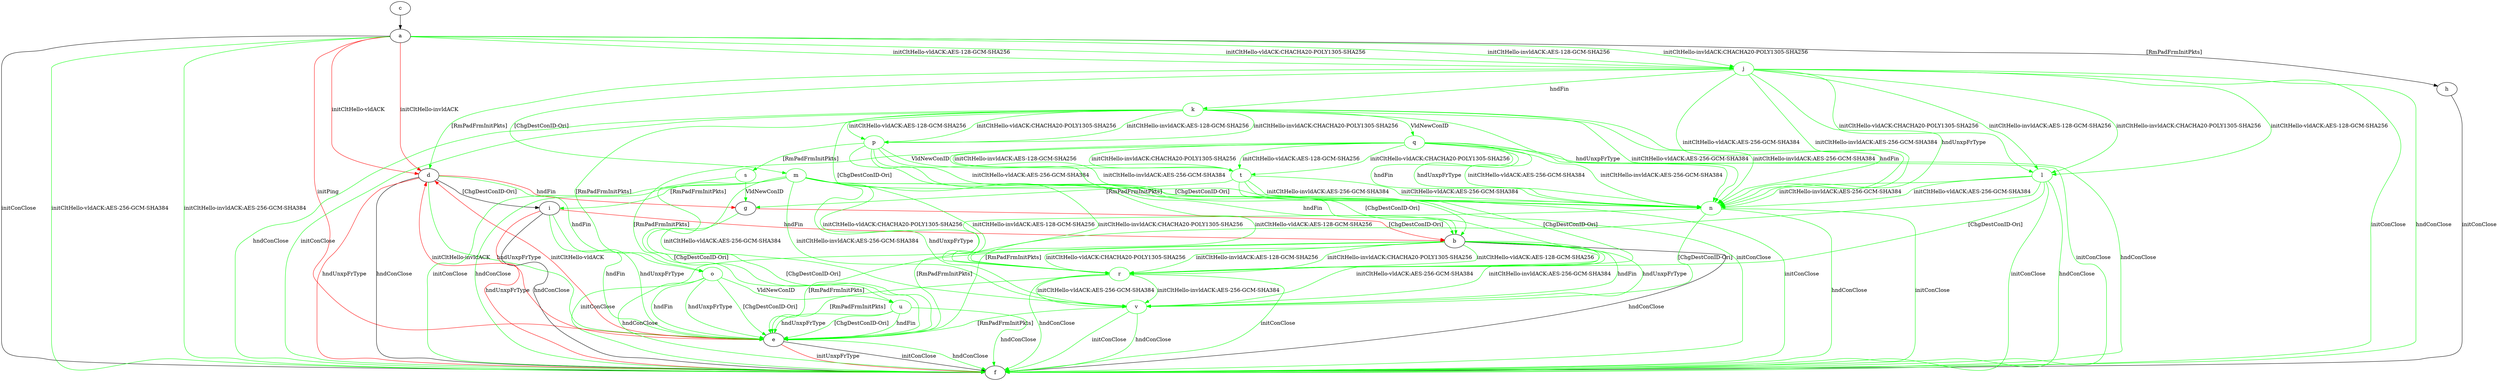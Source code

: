 digraph "" {
	a -> d	[key=0,
		color=red,
		label="initCltHello-vldACK "];
	a -> d	[key=1,
		color=red,
		label="initCltHello-invldACK "];
	a -> e	[key=0,
		color=red,
		label="initPing "];
	a -> f	[key=0,
		label="initConClose "];
	a -> f	[key=1,
		color=green,
		label="initCltHello-vldACK:AES-256-GCM-SHA384 "];
	a -> f	[key=2,
		color=green,
		label="initCltHello-invldACK:AES-256-GCM-SHA384 "];
	a -> h	[key=0,
		label="[RmPadFrmInitPkts] "];
	j	[color=green];
	a -> j	[key=0,
		color=green,
		label="initCltHello-vldACK:AES-128-GCM-SHA256 "];
	a -> j	[key=1,
		color=green,
		label="initCltHello-vldACK:CHACHA20-POLY1305-SHA256 "];
	a -> j	[key=2,
		color=green,
		label="initCltHello-invldACK:AES-128-GCM-SHA256 "];
	a -> j	[key=3,
		color=green,
		label="initCltHello-invldACK:CHACHA20-POLY1305-SHA256 "];
	b -> e	[key=0,
		color=green,
		label="[RmPadFrmInitPkts] "];
	b -> f	[key=0,
		label="hndConClose "];
	b -> f	[key=1,
		color=green,
		label="initConClose "];
	r	[color=green];
	b -> r	[key=0,
		color=green,
		label="initCltHello-vldACK:AES-128-GCM-SHA256 "];
	b -> r	[key=1,
		color=green,
		label="initCltHello-vldACK:CHACHA20-POLY1305-SHA256 "];
	b -> r	[key=2,
		color=green,
		label="initCltHello-invldACK:AES-128-GCM-SHA256 "];
	b -> r	[key=3,
		color=green,
		label="initCltHello-invldACK:CHACHA20-POLY1305-SHA256 "];
	v	[color=green];
	b -> v	[key=0,
		color=green,
		label="initCltHello-vldACK:AES-256-GCM-SHA384 "];
	b -> v	[key=1,
		color=green,
		label="initCltHello-invldACK:AES-256-GCM-SHA384 "];
	b -> v	[key=2,
		color=green,
		label="hndFin "];
	b -> v	[key=3,
		color=green,
		label="hndUnxpFrType "];
	c -> a	[key=0];
	d -> e	[key=0,
		color=green,
		label="hndUnxpFrType "];
	d -> f	[key=0,
		label="hndConClose "];
	d -> f	[key=1,
		color=red,
		label="hndUnxpFrType "];
	d -> g	[key=0,
		color=red,
		label="hndFin "];
	d -> i	[key=0,
		label="[ChgDestConID-Ori] "];
	o	[color=green];
	d -> o	[key=0,
		color=green,
		label="hndFin "];
	e -> d	[key=0,
		color=red,
		label="initCltHello-vldACK "];
	e -> d	[key=1,
		color=red,
		label="initCltHello-invldACK "];
	e -> f	[key=0,
		label="initConClose "];
	e -> f	[key=1,
		color=green,
		label="hndConClose "];
	e -> f	[key=2,
		color=red,
		label="initUnxpFrType "];
	g -> b	[key=0,
		color=red,
		label="[ChgDestConID-Ori] "];
	g -> e	[key=0,
		color=green,
		label="[ChgDestConID-Ori] "];
	h -> f	[key=0,
		label="initConClose "];
	i -> b	[key=0,
		color=red,
		label="hndFin "];
	i -> e	[key=0,
		color=green,
		label="hndFin "];
	i -> e	[key=1,
		color=green,
		label="hndUnxpFrType "];
	i -> f	[key=0,
		label="hndConClose "];
	i -> f	[key=1,
		color=red,
		label="hndUnxpFrType "];
	j -> d	[key=0,
		color=green,
		label="[RmPadFrmInitPkts] "];
	j -> f	[key=0,
		color=green,
		label="initConClose "];
	j -> f	[key=1,
		color=green,
		label="hndConClose "];
	k	[color=green];
	j -> k	[key=0,
		color=green,
		label="hndFin "];
	l	[color=green];
	j -> l	[key=0,
		color=green,
		label="initCltHello-vldACK:AES-128-GCM-SHA256 "];
	j -> l	[key=1,
		color=green,
		label="initCltHello-vldACK:CHACHA20-POLY1305-SHA256 "];
	j -> l	[key=2,
		color=green,
		label="initCltHello-invldACK:AES-128-GCM-SHA256 "];
	j -> l	[key=3,
		color=green,
		label="initCltHello-invldACK:CHACHA20-POLY1305-SHA256 "];
	m	[color=green];
	j -> m	[key=0,
		color=green,
		label="[ChgDestConID-Ori] "];
	n	[color=green];
	j -> n	[key=0,
		color=green,
		label="initCltHello-vldACK:AES-256-GCM-SHA384 "];
	j -> n	[key=1,
		color=green,
		label="initCltHello-invldACK:AES-256-GCM-SHA384 "];
	j -> n	[key=2,
		color=green,
		label="hndUnxpFrType "];
	k -> b	[key=0,
		color=green,
		label="[ChgDestConID-Ori] "];
	k -> f	[key=0,
		color=green,
		label="initConClose "];
	k -> f	[key=1,
		color=green,
		label="hndConClose "];
	k -> n	[key=0,
		color=green,
		label="initCltHello-vldACK:AES-256-GCM-SHA384 "];
	k -> n	[key=1,
		color=green,
		label="initCltHello-invldACK:AES-256-GCM-SHA384 "];
	k -> n	[key=2,
		color=green,
		label="hndFin "];
	k -> n	[key=3,
		color=green,
		label="hndUnxpFrType "];
	k -> o	[key=0,
		color=green,
		label="[RmPadFrmInitPkts] "];
	p	[color=green];
	k -> p	[key=0,
		color=green,
		label="initCltHello-vldACK:AES-128-GCM-SHA256 "];
	k -> p	[key=1,
		color=green,
		label="initCltHello-vldACK:CHACHA20-POLY1305-SHA256 "];
	k -> p	[key=2,
		color=green,
		label="initCltHello-invldACK:AES-128-GCM-SHA256 "];
	k -> p	[key=3,
		color=green,
		label="initCltHello-invldACK:CHACHA20-POLY1305-SHA256 "];
	q	[color=green];
	k -> q	[key=0,
		color=green,
		label="VldNewConID "];
	l -> e	[key=0,
		color=green,
		label="[RmPadFrmInitPkts] "];
	l -> f	[key=0,
		color=green,
		label="initConClose "];
	l -> f	[key=1,
		color=green,
		label="hndConClose "];
	l -> n	[key=0,
		color=green,
		label="initCltHello-vldACK:AES-256-GCM-SHA384 "];
	l -> n	[key=1,
		color=green,
		label="initCltHello-invldACK:AES-256-GCM-SHA384 "];
	l -> r	[key=0,
		color=green,
		label="[ChgDestConID-Ori] "];
	m -> b	[key=0,
		color=green,
		label="hndFin "];
	m -> f	[key=0,
		color=green,
		label="initConClose "];
	m -> f	[key=1,
		color=green,
		label="hndConClose "];
	m -> i	[key=0,
		color=green,
		label="[RmPadFrmInitPkts] "];
	m -> r	[key=0,
		color=green,
		label="initCltHello-vldACK:AES-128-GCM-SHA256 "];
	m -> r	[key=1,
		color=green,
		label="initCltHello-vldACK:CHACHA20-POLY1305-SHA256 "];
	m -> r	[key=2,
		color=green,
		label="initCltHello-invldACK:AES-128-GCM-SHA256 "];
	m -> r	[key=3,
		color=green,
		label="initCltHello-invldACK:CHACHA20-POLY1305-SHA256 "];
	m -> v	[key=0,
		color=green,
		label="initCltHello-vldACK:AES-256-GCM-SHA384 "];
	m -> v	[key=1,
		color=green,
		label="initCltHello-invldACK:AES-256-GCM-SHA384 "];
	m -> v	[key=2,
		color=green,
		label="hndUnxpFrType "];
	n -> e	[key=0,
		color=green,
		label="[RmPadFrmInitPkts] "];
	n -> f	[key=0,
		color=green,
		label="initConClose "];
	n -> f	[key=1,
		color=green,
		label="hndConClose "];
	n -> v	[key=0,
		color=green,
		label="[ChgDestConID-Ori] "];
	o -> e	[key=0,
		color=green,
		label="hndFin "];
	o -> e	[key=1,
		color=green,
		label="hndUnxpFrType "];
	o -> e	[key=2,
		color=green,
		label="[ChgDestConID-Ori] "];
	o -> f	[key=0,
		color=green,
		label="hndConClose "];
	u	[color=green];
	o -> u	[key=0,
		color=green,
		label="VldNewConID "];
	p -> f	[key=0,
		color=green,
		label="initConClose "];
	p -> n	[key=0,
		color=green,
		label="initCltHello-vldACK:AES-256-GCM-SHA384 "];
	p -> n	[key=1,
		color=green,
		label="initCltHello-invldACK:AES-256-GCM-SHA384 "];
	p -> r	[key=0,
		color=green,
		label="[ChgDestConID-Ori] "];
	s	[color=green];
	p -> s	[key=0,
		color=green,
		label="[RmPadFrmInitPkts] "];
	t	[color=green];
	p -> t	[key=0,
		color=green,
		label="VldNewConID "];
	q -> b	[key=0,
		color=green,
		label="[ChgDestConID-Ori] "];
	q -> f	[key=0,
		color=green,
		label="initConClose "];
	q -> f	[key=1,
		color=green,
		label="hndConClose "];
	q -> n	[key=0,
		color=green,
		label="initCltHello-vldACK:AES-256-GCM-SHA384 "];
	q -> n	[key=1,
		color=green,
		label="initCltHello-invldACK:AES-256-GCM-SHA384 "];
	q -> n	[key=2,
		color=green,
		label="hndFin "];
	q -> n	[key=3,
		color=green,
		label="hndUnxpFrType "];
	q -> t	[key=0,
		color=green,
		label="initCltHello-vldACK:AES-128-GCM-SHA256 "];
	q -> t	[key=1,
		color=green,
		label="initCltHello-vldACK:CHACHA20-POLY1305-SHA256 "];
	q -> t	[key=2,
		color=green,
		label="initCltHello-invldACK:AES-128-GCM-SHA256 "];
	q -> t	[key=3,
		color=green,
		label="initCltHello-invldACK:CHACHA20-POLY1305-SHA256 "];
	q -> u	[key=0,
		color=green,
		label="[RmPadFrmInitPkts] "];
	r -> e	[key=0,
		color=green,
		label="[RmPadFrmInitPkts] "];
	r -> f	[key=0,
		color=green,
		label="initConClose "];
	r -> f	[key=1,
		color=green,
		label="hndConClose "];
	r -> v	[key=0,
		color=green,
		label="initCltHello-vldACK:AES-256-GCM-SHA384 "];
	r -> v	[key=1,
		color=green,
		label="initCltHello-invldACK:AES-256-GCM-SHA384 "];
	s -> e	[key=0,
		color=green,
		label="[ChgDestConID-Ori] "];
	s -> g	[key=0,
		color=green,
		label="VldNewConID "];
	t -> f	[key=0,
		color=green,
		label="initConClose "];
	t -> g	[key=0,
		color=green,
		label="[RmPadFrmInitPkts] "];
	t -> n	[key=0,
		color=green,
		label="initCltHello-vldACK:AES-256-GCM-SHA384 "];
	t -> n	[key=1,
		color=green,
		label="initCltHello-invldACK:AES-256-GCM-SHA384 "];
	t -> r	[key=0,
		color=green,
		label="[ChgDestConID-Ori] "];
	u -> e	[key=0,
		color=green,
		label="hndFin "];
	u -> e	[key=1,
		color=green,
		label="hndUnxpFrType "];
	u -> e	[key=2,
		color=green,
		label="[ChgDestConID-Ori] "];
	u -> f	[key=0,
		color=green,
		label="hndConClose "];
	v -> e	[key=0,
		color=green,
		label="[RmPadFrmInitPkts] "];
	v -> f	[key=0,
		color=green,
		label="initConClose "];
	v -> f	[key=1,
		color=green,
		label="hndConClose "];
}
